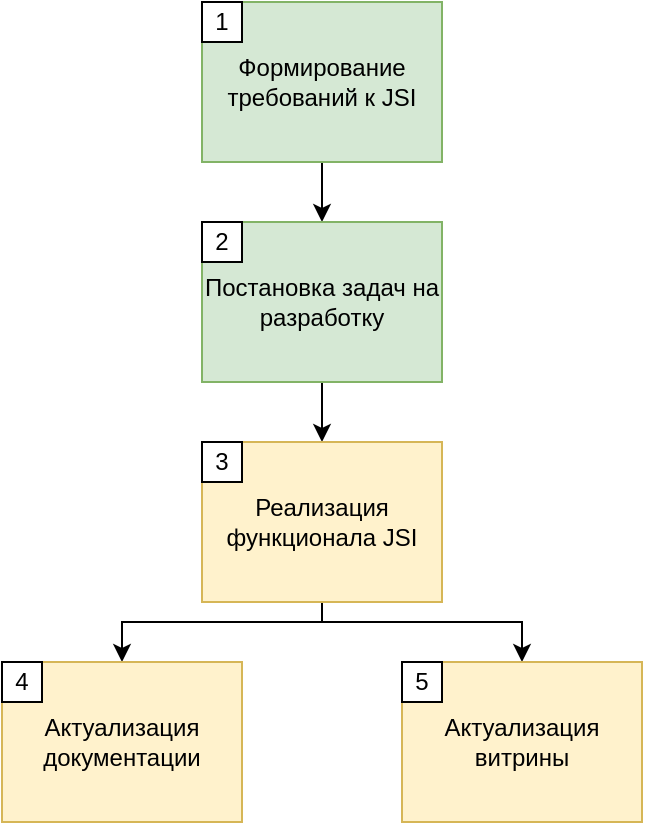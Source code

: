 <mxfile version="22.0.6" type="github">
  <diagram name="Page-1" id="SdBYq217SC5ZIg3aM_3a">
    <mxGraphModel dx="654" dy="411" grid="1" gridSize="10" guides="1" tooltips="1" connect="1" arrows="1" fold="1" page="1" pageScale="1" pageWidth="850" pageHeight="1100" math="0" shadow="0">
      <root>
        <mxCell id="0" />
        <mxCell id="1" parent="0" />
        <mxCell id="4smD_PYcbweHSZeflIBM-6" style="edgeStyle=orthogonalEdgeStyle;rounded=0;orthogonalLoop=1;jettySize=auto;html=1;exitX=0.5;exitY=1;exitDx=0;exitDy=0;entryX=0.5;entryY=0;entryDx=0;entryDy=0;" edge="1" parent="1" source="4smD_PYcbweHSZeflIBM-1" target="4smD_PYcbweHSZeflIBM-2">
          <mxGeometry relative="1" as="geometry" />
        </mxCell>
        <mxCell id="4smD_PYcbweHSZeflIBM-1" value="Формирование требований к JSI" style="rounded=0;whiteSpace=wrap;html=1;enumerate=0;fillColor=#d5e8d4;strokeColor=#82b366;" vertex="1" parent="1">
          <mxGeometry x="340" y="150" width="120" height="80" as="geometry" />
        </mxCell>
        <mxCell id="4smD_PYcbweHSZeflIBM-7" style="edgeStyle=orthogonalEdgeStyle;rounded=0;orthogonalLoop=1;jettySize=auto;html=1;exitX=0.5;exitY=1;exitDx=0;exitDy=0;entryX=0.5;entryY=0;entryDx=0;entryDy=0;" edge="1" parent="1" source="4smD_PYcbweHSZeflIBM-2" target="4smD_PYcbweHSZeflIBM-3">
          <mxGeometry relative="1" as="geometry" />
        </mxCell>
        <mxCell id="4smD_PYcbweHSZeflIBM-2" value="Постановка задач на разработку" style="rounded=0;whiteSpace=wrap;html=1;enumerate=0;fillColor=#d5e8d4;strokeColor=#82b366;" vertex="1" parent="1">
          <mxGeometry x="340" y="260" width="120" height="80" as="geometry" />
        </mxCell>
        <mxCell id="4smD_PYcbweHSZeflIBM-8" style="edgeStyle=orthogonalEdgeStyle;rounded=0;orthogonalLoop=1;jettySize=auto;html=1;exitX=0.5;exitY=1;exitDx=0;exitDy=0;entryX=0.5;entryY=0;entryDx=0;entryDy=0;" edge="1" parent="1" source="4smD_PYcbweHSZeflIBM-3" target="4smD_PYcbweHSZeflIBM-4">
          <mxGeometry relative="1" as="geometry">
            <Array as="points">
              <mxPoint x="400" y="460" />
              <mxPoint x="300" y="460" />
            </Array>
          </mxGeometry>
        </mxCell>
        <mxCell id="4smD_PYcbweHSZeflIBM-9" style="edgeStyle=orthogonalEdgeStyle;rounded=0;orthogonalLoop=1;jettySize=auto;html=1;exitX=0.5;exitY=1;exitDx=0;exitDy=0;entryX=0.5;entryY=0;entryDx=0;entryDy=0;" edge="1" parent="1" source="4smD_PYcbweHSZeflIBM-3" target="4smD_PYcbweHSZeflIBM-5">
          <mxGeometry relative="1" as="geometry">
            <Array as="points">
              <mxPoint x="400" y="460" />
              <mxPoint x="500" y="460" />
            </Array>
          </mxGeometry>
        </mxCell>
        <mxCell id="4smD_PYcbweHSZeflIBM-3" value="Реализация функционала JSI" style="rounded=0;whiteSpace=wrap;html=1;enumerate=0;fillColor=#fff2cc;strokeColor=#d6b656;" vertex="1" parent="1">
          <mxGeometry x="340" y="370" width="120" height="80" as="geometry" />
        </mxCell>
        <mxCell id="4smD_PYcbweHSZeflIBM-4" value="Актуализация документации" style="rounded=0;whiteSpace=wrap;html=1;enumerate=0;fillColor=#fff2cc;strokeColor=#d6b656;" vertex="1" parent="1">
          <mxGeometry x="240" y="480" width="120" height="80" as="geometry" />
        </mxCell>
        <mxCell id="4smD_PYcbweHSZeflIBM-5" value="Актуализация витрины" style="rounded=0;whiteSpace=wrap;html=1;enumerate=0;fillColor=#fff2cc;strokeColor=#d6b656;" vertex="1" parent="1">
          <mxGeometry x="440" y="480" width="120" height="80" as="geometry" />
        </mxCell>
        <mxCell id="4smD_PYcbweHSZeflIBM-12" value="1" style="rounded=0;whiteSpace=wrap;html=1;" vertex="1" parent="1">
          <mxGeometry x="340" y="150" width="20" height="20" as="geometry" />
        </mxCell>
        <mxCell id="4smD_PYcbweHSZeflIBM-13" value="2" style="rounded=0;whiteSpace=wrap;html=1;" vertex="1" parent="1">
          <mxGeometry x="340" y="260" width="20" height="20" as="geometry" />
        </mxCell>
        <mxCell id="4smD_PYcbweHSZeflIBM-14" value="3" style="rounded=0;whiteSpace=wrap;html=1;" vertex="1" parent="1">
          <mxGeometry x="340" y="370" width="20" height="20" as="geometry" />
        </mxCell>
        <mxCell id="4smD_PYcbweHSZeflIBM-15" value="4" style="rounded=0;whiteSpace=wrap;html=1;" vertex="1" parent="1">
          <mxGeometry x="240" y="480" width="20" height="20" as="geometry" />
        </mxCell>
        <mxCell id="4smD_PYcbweHSZeflIBM-16" value="5" style="rounded=0;whiteSpace=wrap;html=1;" vertex="1" parent="1">
          <mxGeometry x="440" y="480" width="20" height="20" as="geometry" />
        </mxCell>
      </root>
    </mxGraphModel>
  </diagram>
</mxfile>
